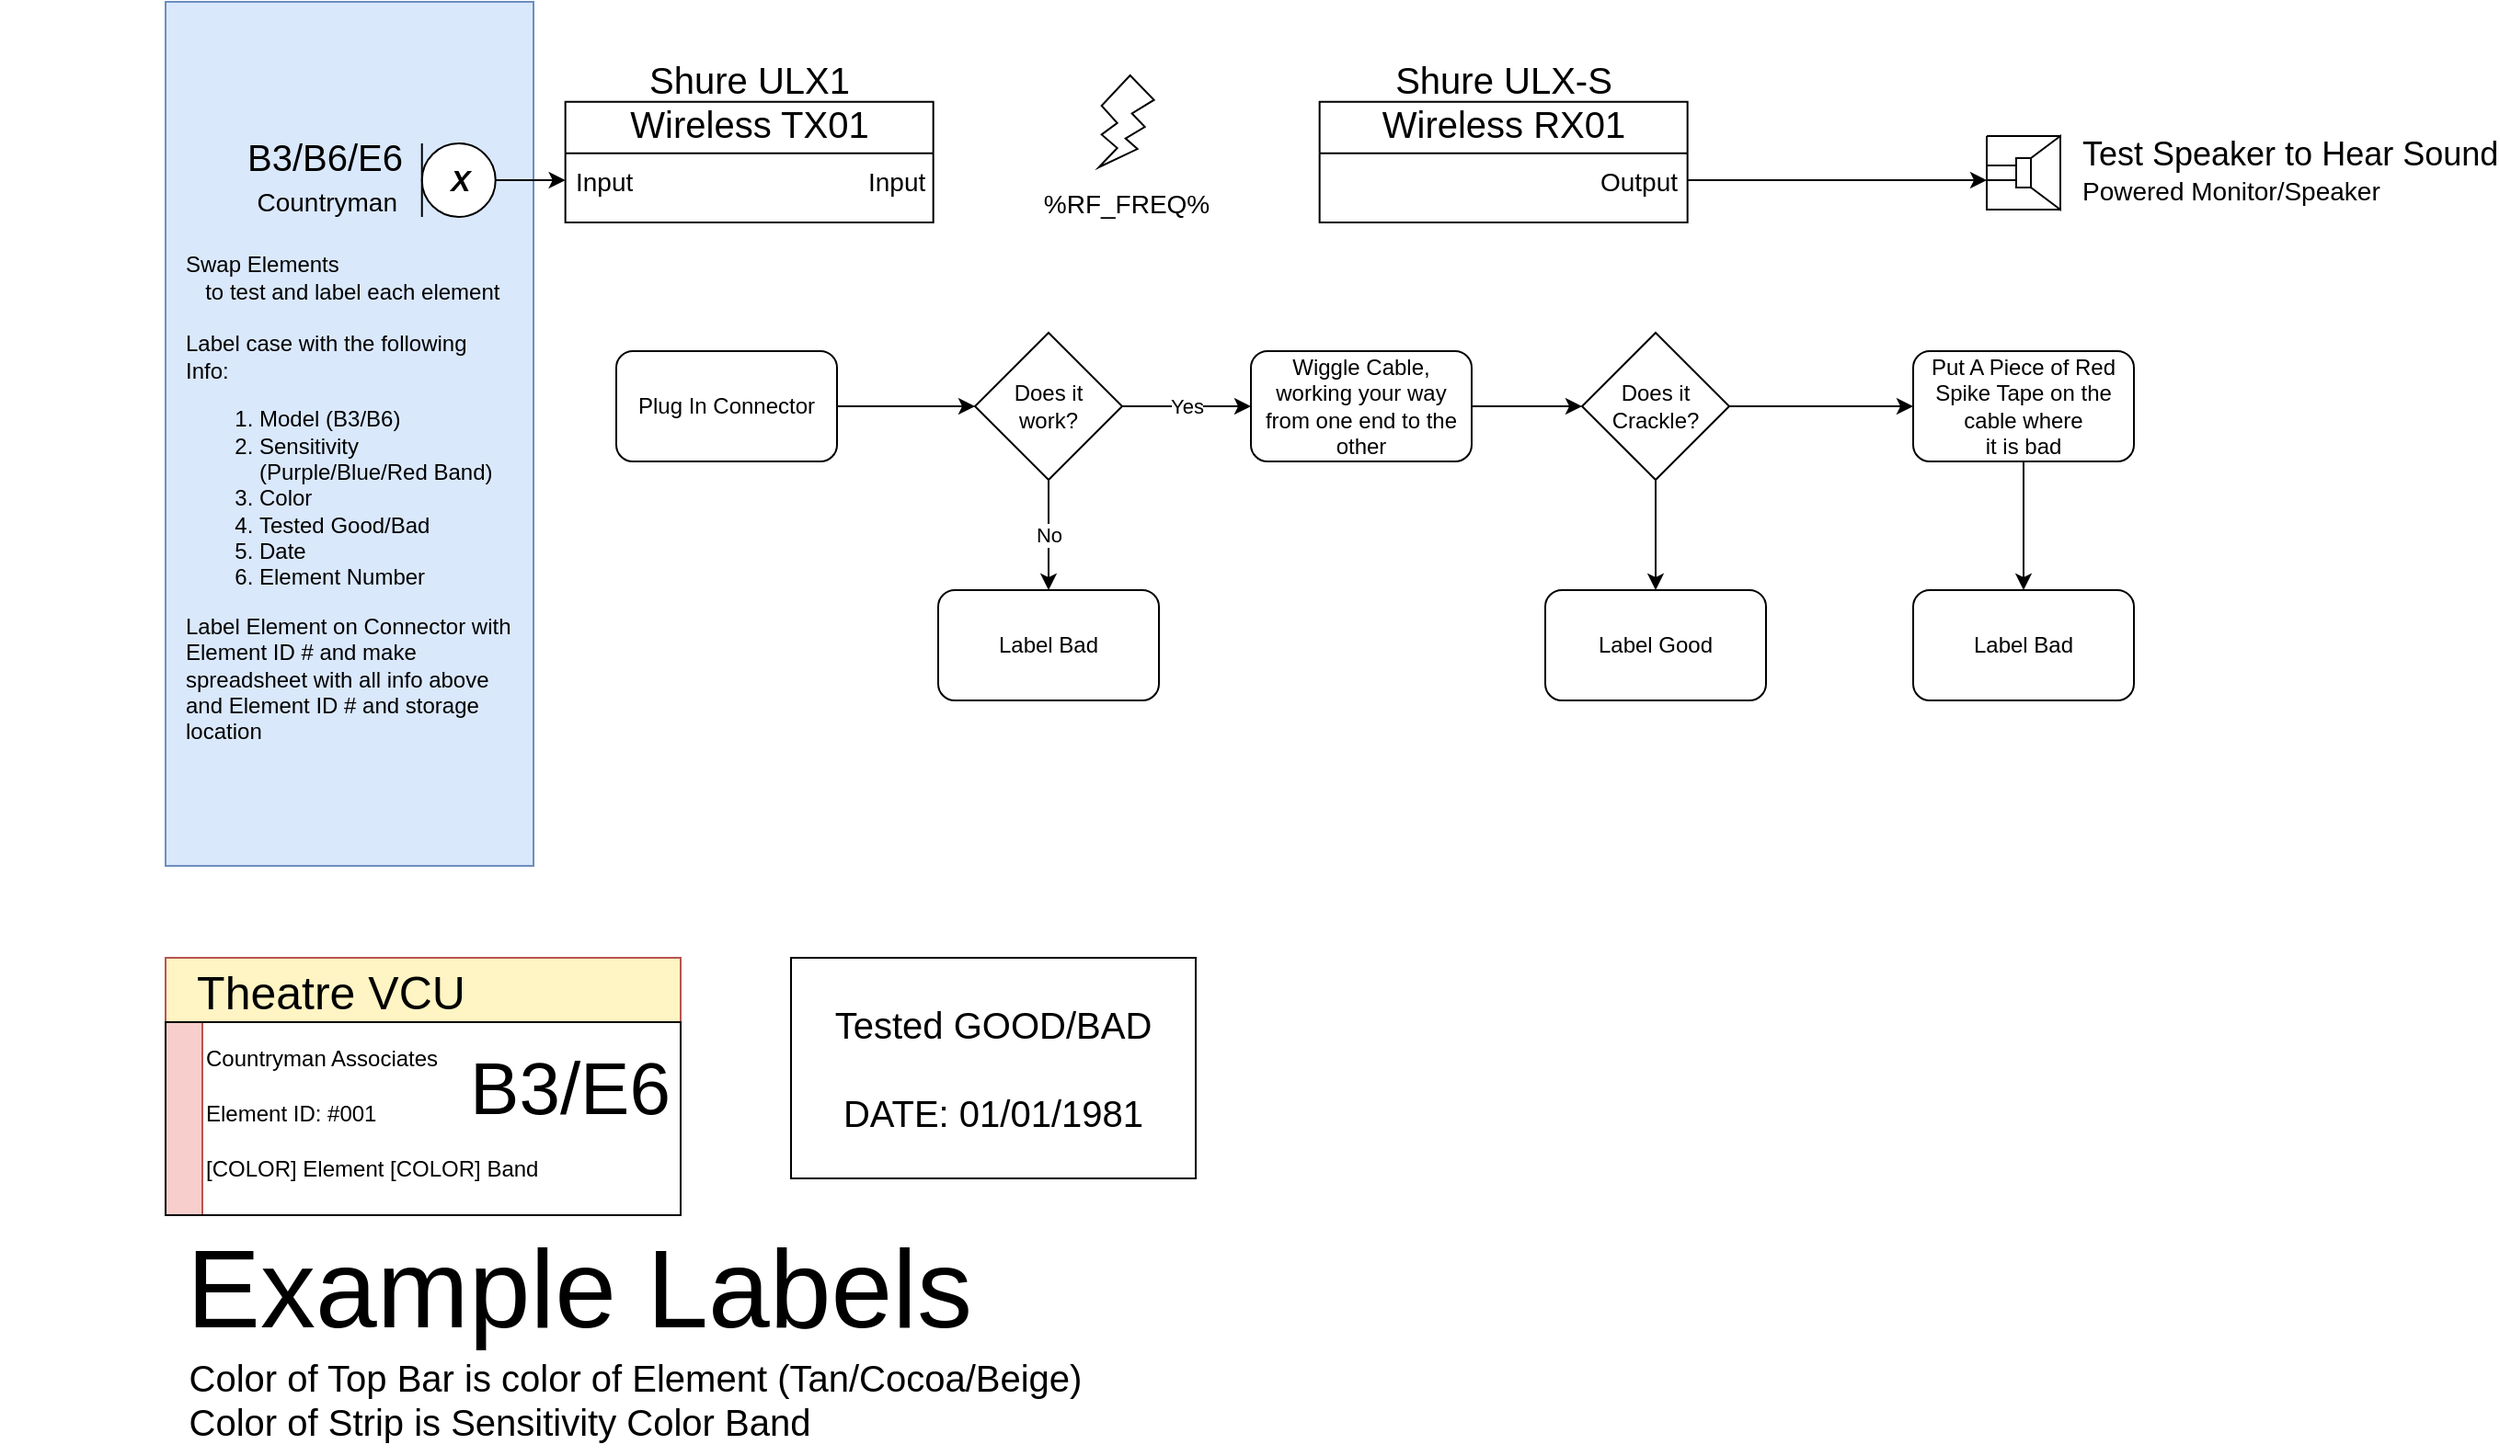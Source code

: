 <mxfile version="20.4.1" type="github">
  <diagram id="FBTlA72vC8UY698nI0QQ" name="Page-1">
    <mxGraphModel dx="1868" dy="599" grid="1" gridSize="10" guides="1" tooltips="1" connect="1" arrows="1" fold="1" page="1" pageScale="1" pageWidth="850" pageHeight="1100" math="0" shadow="0">
      <root>
        <mxCell id="0" />
        <mxCell id="1" parent="0" />
        <mxCell id="Rquj8ajDDeOmUkiDkYnA-19" value="" style="rounded=0;whiteSpace=wrap;html=1;fillColor=#dae8fc;strokeColor=#6c8ebf;" parent="1" vertex="1">
          <mxGeometry x="60" y="200" width="200" height="470" as="geometry" />
        </mxCell>
        <object label="" placeholders="1" MIC_PURPOSE="B3/B6/E6" MIC_MODEL="Countryman" TX_MODEL="Shure ULX1" TX_ID="Wireless TX01" RF_FREQ="" RX_ID="Wireless RX01" RX_MODEL="Shure ULX-S" MIC_ID="X" id="Rquj8ajDDeOmUkiDkYnA-1">
          <mxCell style="group" parent="1" vertex="1" connectable="0">
            <mxGeometry x="-30.0" y="240" width="917.33" height="80" as="geometry" />
          </mxCell>
        </object>
        <mxCell id="Rquj8ajDDeOmUkiDkYnA-2" value="" style="verticalLabelPosition=bottom;verticalAlign=top;html=1;shape=mxgraph.basic.flash;rounded=0;shadow=0;glass=0;comic=0;startSize=28;strokeColor=#000000;fillColor=none;gradientColor=none;fontSize=14;align=left;" parent="Rquj8ajDDeOmUkiDkYnA-1" vertex="1">
          <mxGeometry x="597.33" width="30" height="50" as="geometry" />
        </mxCell>
        <object label="%TX_MODEL%&lt;br&gt;%TX_ID%" placeholders="1" id="Rquj8ajDDeOmUkiDkYnA-3">
          <mxCell style="swimlane;fontSize=20;align=center;startSize=28;fontStyle=0;verticalAlign=bottom;spacingBottom=0;spacing=3;html=1;" parent="Rquj8ajDDeOmUkiDkYnA-1" vertex="1">
            <mxGeometry x="307.33" y="14.34" width="200" height="65.66" as="geometry" />
          </mxCell>
        </object>
        <mxCell id="Rquj8ajDDeOmUkiDkYnA-4" value="Input" style="text;strokeColor=none;fillColor=none;spacingLeft=4;spacingRight=4;overflow=hidden;rotatable=0;points=[[0,0.5],[1,0.5]];portConstraint=west;fontSize=14;align=left;rounded=0;shadow=0;glass=0;comic=0;startSize=28;html=1;" parent="Rquj8ajDDeOmUkiDkYnA-3" vertex="1">
          <mxGeometry y="28.88" width="78.74" height="27.559" as="geometry" />
        </mxCell>
        <mxCell id="Rquj8ajDDeOmUkiDkYnA-5" value="Input" style="text;strokeColor=none;fillColor=none;spacingLeft=4;spacingRight=4;overflow=hidden;rotatable=0;points=[[0,0.5],[1,0.5]];portConstraint=west;fontSize=14;align=left;rounded=0;shadow=0;glass=0;comic=0;startSize=28;html=1;" parent="Rquj8ajDDeOmUkiDkYnA-3" vertex="1">
          <mxGeometry x="158.74" y="28.88" width="78.74" height="27.559" as="geometry" />
        </mxCell>
        <mxCell id="Rquj8ajDDeOmUkiDkYnA-6" style="edgeStyle=orthogonalEdgeStyle;rounded=0;orthogonalLoop=1;jettySize=auto;html=1;entryX=0;entryY=0.5;entryDx=0;entryDy=0;startSize=28;fontSize=14;" parent="Rquj8ajDDeOmUkiDkYnA-1" source="Rquj8ajDDeOmUkiDkYnA-11" target="Rquj8ajDDeOmUkiDkYnA-4" edge="1">
          <mxGeometry relative="1" as="geometry" />
        </mxCell>
        <object label="%RX_MODEL%&lt;br&gt;%RX_ID%" placeholders="1" id="Rquj8ajDDeOmUkiDkYnA-7">
          <mxCell style="swimlane;fontSize=20;align=center;startSize=28;fontStyle=0;verticalAlign=bottom;spacingBottom=0;spacing=3;html=1;" parent="Rquj8ajDDeOmUkiDkYnA-1" vertex="1">
            <mxGeometry x="717.33" y="14.34" width="200" height="65.66" as="geometry" />
          </mxCell>
        </object>
        <mxCell id="Rquj8ajDDeOmUkiDkYnA-8" value="Output&#xa;" style="text;strokeColor=none;fillColor=none;spacingLeft=4;spacingRight=4;overflow=hidden;rotatable=0;points=[[0,0.5],[1,0.5]];portConstraint=east;fontSize=14;align=right;rounded=0;shadow=0;glass=0;comic=0;startSize=28;html=1;" parent="Rquj8ajDDeOmUkiDkYnA-7" vertex="1">
          <mxGeometry x="121.26" y="28.88" width="78.74" height="27.559" as="geometry" />
        </mxCell>
        <mxCell id="Rquj8ajDDeOmUkiDkYnA-9" value="%RF_FREQ%" style="text;html=1;align=center;verticalAlign=middle;resizable=0;points=[];autosize=1;fontSize=14;" parent="Rquj8ajDDeOmUkiDkYnA-1" vertex="1">
          <mxGeometry x="557.33" y="60" width="110" height="20" as="geometry" />
        </mxCell>
        <mxCell id="Rquj8ajDDeOmUkiDkYnA-10" value="" style="verticalLabelPosition=bottom;shadow=0;dashed=0;align=center;fillColor=#ffffff;html=1;verticalAlign=top;strokeWidth=1;shape=mxgraph.electrical.radio.microphone_1;portConstraint=east;" parent="Rquj8ajDDeOmUkiDkYnA-1" vertex="1">
          <mxGeometry x="229.37" y="37" width="40" height="40" as="geometry" />
        </mxCell>
        <object label="%MIC_ID%" placeholders="1" id="Rquj8ajDDeOmUkiDkYnA-11">
          <mxCell style="text;html=1;align=center;verticalAlign=middle;resizable=0;points=[];autosize=1;fontSize=16;fontStyle=3" parent="Rquj8ajDDeOmUkiDkYnA-1" vertex="1">
            <mxGeometry x="230.001" y="47" width="39.37" height="20" as="geometry" />
          </mxCell>
        </object>
        <object label="%MIC_MODEL%" placeholders="1" id="Rquj8ajDDeOmUkiDkYnA-12">
          <mxCell style="text;html=1;align=right;verticalAlign=middle;resizable=0;points=[];autosize=1;fontSize=14;" parent="Rquj8ajDDeOmUkiDkYnA-1" vertex="1">
            <mxGeometry x="19.685" y="58.685" width="196.85" height="20" as="geometry" />
          </mxCell>
        </object>
        <object label="&lt;font style=&quot;font-size: 20px&quot;&gt;%MIC_PURPOSE%&lt;/font&gt;" placeholders="1" id="Rquj8ajDDeOmUkiDkYnA-13">
          <mxCell style="text;html=1;align=right;verticalAlign=middle;resizable=0;points=[];autosize=1;fontSize=18;" parent="Rquj8ajDDeOmUkiDkYnA-1" vertex="1">
            <mxGeometry y="30" width="220" height="30" as="geometry" />
          </mxCell>
        </object>
        <object label="" placeholders="1" SPK_PURPOSE="Test Speaker to Hear Sound" SPK_MODEL="Powered Monitor/Speaker" id="Rquj8ajDDeOmUkiDkYnA-14">
          <mxCell style="group" parent="1" vertex="1" connectable="0">
            <mxGeometry x="1050" y="273" width="230" height="40" as="geometry" />
          </mxCell>
        </object>
        <mxCell id="Rquj8ajDDeOmUkiDkYnA-15" value="" style="pointerEvents=1;verticalLabelPosition=bottom;shadow=0;dashed=0;align=center;fillColor=#ffffff;html=1;verticalAlign=top;strokeWidth=1;shape=stencil(tVbLUsMgFP0atk4KpnsHdeXeNU2oYUIgA7S1fy8FtINaaAuZyea+zj1cyAGAsB7ITAFsiJ5pZwB6BhDuiWJkw60b2sjgnW3jTUEm6j1vctfbKjJS5UPaKDnSA+tNqGFioIoZHz14H2xPJnoBzZN1nj+EOymE5cCk0P/E/+TaboQJE1F6X/les207UWOJOXeg/hlZx2A9PDr79e6e8I6e60xPhG00PRCEN6QbP5TciT7LfSanPUkmxQWT3NMzfb9pP/zDWciNLEbkTFxGLAdcxYDBLEJsFkZEFRDbcsSOS01vLYrPx691VdjNCogpijUOXAXE6qMvX1b1H7O+djTLAt6C53Q6Ka4uI6nUCG+lolcK+ZZx7u/Za66sQtlfQFML9Co/6++8/IAc1oWxu5h/Fzn3Fw==);rounded=0;glass=0;comic=0;startSize=28;fontSize=8;" parent="Rquj8ajDDeOmUkiDkYnA-14" vertex="1">
          <mxGeometry width="40" height="40" as="geometry" />
        </mxCell>
        <object label="&lt;span style=&quot;font-size: 18px&quot;&gt;%SPK_PURPOSE%&lt;/span&gt;" placeholders="1" id="Rquj8ajDDeOmUkiDkYnA-16">
          <mxCell style="text;html=1;align=left;verticalAlign=middle;resizable=0;points=[];autosize=1;fontSize=8;" parent="Rquj8ajDDeOmUkiDkYnA-14" vertex="1">
            <mxGeometry x="50" y="3.553e-15" width="180" height="20" as="geometry" />
          </mxCell>
        </object>
        <object label="%SPK_MODEL%" placeholders="1" id="Rquj8ajDDeOmUkiDkYnA-17">
          <mxCell style="text;html=1;align=left;verticalAlign=middle;resizable=0;points=[];autosize=1;fontSize=14;" parent="Rquj8ajDDeOmUkiDkYnA-14" vertex="1">
            <mxGeometry x="50" y="19.99" width="130" height="20" as="geometry" />
          </mxCell>
        </object>
        <mxCell id="Rquj8ajDDeOmUkiDkYnA-18" style="edgeStyle=orthogonalEdgeStyle;rounded=0;orthogonalLoop=1;jettySize=auto;html=1;exitX=1;exitY=0.5;exitDx=0;exitDy=0;entryX=0;entryY=0.6;entryDx=0;entryDy=0;entryPerimeter=0;" parent="1" source="Rquj8ajDDeOmUkiDkYnA-8" target="Rquj8ajDDeOmUkiDkYnA-15" edge="1">
          <mxGeometry relative="1" as="geometry" />
        </mxCell>
        <mxCell id="Rquj8ajDDeOmUkiDkYnA-20" value="&lt;div align=&quot;left&quot;&gt;Swap Elements&lt;br&gt;&lt;/div&gt;&lt;div&gt;&amp;nbsp;to test and label each element&lt;/div&gt;&lt;div&gt;&lt;br&gt;&lt;/div&gt;&lt;div align=&quot;left&quot;&gt;Label case with the following Info:&lt;/div&gt;&lt;div align=&quot;left&quot;&gt;&lt;ol&gt;&lt;li&gt;Model (B3/B6)&lt;/li&gt;&lt;li&gt;Sensitivity (Purple/Blue/Red Band)&lt;/li&gt;&lt;li&gt;Color&lt;/li&gt;&lt;li&gt;Tested Good/Bad&lt;/li&gt;&lt;li&gt;Date&lt;/li&gt;&lt;li&gt;Element Number&lt;/li&gt;&lt;/ol&gt;&lt;div&gt;Label Element on Connector with&lt;/div&gt;&lt;div&gt;Element ID # and make spreadsheet with all info above and Element ID # and storage location&lt;br&gt;&lt;/div&gt;&lt;/div&gt;" style="text;html=1;strokeColor=none;fillColor=none;align=center;verticalAlign=middle;whiteSpace=wrap;rounded=0;" parent="1" vertex="1">
          <mxGeometry x="70" y="330" width="180" height="280" as="geometry" />
        </mxCell>
        <mxCell id="Rquj8ajDDeOmUkiDkYnA-23" style="edgeStyle=orthogonalEdgeStyle;rounded=0;orthogonalLoop=1;jettySize=auto;html=1;" parent="1" source="Rquj8ajDDeOmUkiDkYnA-21" target="Rquj8ajDDeOmUkiDkYnA-22" edge="1">
          <mxGeometry relative="1" as="geometry" />
        </mxCell>
        <mxCell id="Rquj8ajDDeOmUkiDkYnA-21" value="Plug In Connector" style="rounded=1;whiteSpace=wrap;html=1;" parent="1" vertex="1">
          <mxGeometry x="305" y="390" width="120" height="60" as="geometry" />
        </mxCell>
        <mxCell id="Rquj8ajDDeOmUkiDkYnA-27" value="Yes" style="edgeStyle=orthogonalEdgeStyle;rounded=0;orthogonalLoop=1;jettySize=auto;html=1;entryX=0;entryY=0.5;entryDx=0;entryDy=0;" parent="1" source="Rquj8ajDDeOmUkiDkYnA-22" target="Rquj8ajDDeOmUkiDkYnA-25" edge="1">
          <mxGeometry relative="1" as="geometry" />
        </mxCell>
        <mxCell id="Rquj8ajDDeOmUkiDkYnA-28" value="No" style="edgeStyle=orthogonalEdgeStyle;rounded=0;orthogonalLoop=1;jettySize=auto;html=1;entryX=0.5;entryY=0;entryDx=0;entryDy=0;" parent="1" source="Rquj8ajDDeOmUkiDkYnA-22" target="Rquj8ajDDeOmUkiDkYnA-24" edge="1">
          <mxGeometry relative="1" as="geometry" />
        </mxCell>
        <mxCell id="Rquj8ajDDeOmUkiDkYnA-22" value="&lt;div&gt;Does it&lt;/div&gt;&lt;div&gt;work?&lt;/div&gt;" style="rhombus;whiteSpace=wrap;html=1;" parent="1" vertex="1">
          <mxGeometry x="500" y="380" width="80" height="80" as="geometry" />
        </mxCell>
        <mxCell id="Rquj8ajDDeOmUkiDkYnA-24" value="Label Bad" style="rounded=1;whiteSpace=wrap;html=1;" parent="1" vertex="1">
          <mxGeometry x="480" y="520" width="120" height="60" as="geometry" />
        </mxCell>
        <mxCell id="Rquj8ajDDeOmUkiDkYnA-29" style="edgeStyle=orthogonalEdgeStyle;rounded=0;orthogonalLoop=1;jettySize=auto;html=1;entryX=0;entryY=0.5;entryDx=0;entryDy=0;" parent="1" source="Rquj8ajDDeOmUkiDkYnA-25" target="Rquj8ajDDeOmUkiDkYnA-26" edge="1">
          <mxGeometry relative="1" as="geometry" />
        </mxCell>
        <mxCell id="Rquj8ajDDeOmUkiDkYnA-25" value="Wiggle Cable, working your way from one end to the other" style="rounded=1;whiteSpace=wrap;html=1;" parent="1" vertex="1">
          <mxGeometry x="650" y="390" width="120" height="60" as="geometry" />
        </mxCell>
        <mxCell id="Rquj8ajDDeOmUkiDkYnA-31" style="edgeStyle=orthogonalEdgeStyle;rounded=0;orthogonalLoop=1;jettySize=auto;html=1;" parent="1" source="Rquj8ajDDeOmUkiDkYnA-26" target="Rquj8ajDDeOmUkiDkYnA-30" edge="1">
          <mxGeometry relative="1" as="geometry" />
        </mxCell>
        <mxCell id="Rquj8ajDDeOmUkiDkYnA-33" style="edgeStyle=orthogonalEdgeStyle;rounded=0;orthogonalLoop=1;jettySize=auto;html=1;entryX=0;entryY=0.5;entryDx=0;entryDy=0;" parent="1" source="Rquj8ajDDeOmUkiDkYnA-26" target="Rquj8ajDDeOmUkiDkYnA-32" edge="1">
          <mxGeometry relative="1" as="geometry" />
        </mxCell>
        <mxCell id="Rquj8ajDDeOmUkiDkYnA-26" value="Does it Crackle?" style="rhombus;whiteSpace=wrap;html=1;" parent="1" vertex="1">
          <mxGeometry x="830" y="380" width="80" height="80" as="geometry" />
        </mxCell>
        <mxCell id="Rquj8ajDDeOmUkiDkYnA-30" value="Label Good" style="rounded=1;whiteSpace=wrap;html=1;" parent="1" vertex="1">
          <mxGeometry x="810" y="520" width="120" height="60" as="geometry" />
        </mxCell>
        <mxCell id="Rquj8ajDDeOmUkiDkYnA-35" style="edgeStyle=orthogonalEdgeStyle;rounded=0;orthogonalLoop=1;jettySize=auto;html=1;entryX=0.5;entryY=0;entryDx=0;entryDy=0;" parent="1" source="Rquj8ajDDeOmUkiDkYnA-32" target="Rquj8ajDDeOmUkiDkYnA-34" edge="1">
          <mxGeometry relative="1" as="geometry" />
        </mxCell>
        <mxCell id="Rquj8ajDDeOmUkiDkYnA-32" value="&lt;div&gt;Put A Piece of Red Spike Tape on the cable where&lt;/div&gt;&lt;div&gt;it is bad&lt;br&gt;&lt;/div&gt;" style="rounded=1;whiteSpace=wrap;html=1;" parent="1" vertex="1">
          <mxGeometry x="1010" y="390" width="120" height="60" as="geometry" />
        </mxCell>
        <mxCell id="Rquj8ajDDeOmUkiDkYnA-34" value="Label Bad" style="rounded=1;whiteSpace=wrap;html=1;" parent="1" vertex="1">
          <mxGeometry x="1010" y="520" width="120" height="60" as="geometry" />
        </mxCell>
        <mxCell id="Rquj8ajDDeOmUkiDkYnA-44" value="" style="group" parent="1" vertex="1" connectable="0">
          <mxGeometry x="60" y="720" width="280" height="140" as="geometry" />
        </mxCell>
        <mxCell id="Rquj8ajDDeOmUkiDkYnA-37" value="" style="rounded=0;whiteSpace=wrap;html=1;" parent="Rquj8ajDDeOmUkiDkYnA-44" vertex="1">
          <mxGeometry width="280" height="140" as="geometry" />
        </mxCell>
        <mxCell id="3Zzp8ogsjRMphogeBh2j-7" value="" style="rounded=0;whiteSpace=wrap;html=1;fontSize=20;fillColor=#f8cecc;strokeColor=#b85450;" parent="Rquj8ajDDeOmUkiDkYnA-44" vertex="1">
          <mxGeometry width="20" height="140" as="geometry" />
        </mxCell>
        <mxCell id="Rquj8ajDDeOmUkiDkYnA-38" value="" style="endArrow=none;html=1;rounded=0;exitX=0;exitY=0.25;exitDx=0;exitDy=0;entryX=1;entryY=0.25;entryDx=0;entryDy=0;" parent="Rquj8ajDDeOmUkiDkYnA-44" source="Rquj8ajDDeOmUkiDkYnA-37" target="Rquj8ajDDeOmUkiDkYnA-37" edge="1">
          <mxGeometry width="50" height="50" relative="1" as="geometry">
            <mxPoint x="480" y="20" as="sourcePoint" />
            <mxPoint x="530" y="-30" as="targetPoint" />
          </mxGeometry>
        </mxCell>
        <mxCell id="3Zzp8ogsjRMphogeBh2j-4" value="" style="rounded=0;whiteSpace=wrap;html=1;fontSize=60;fillColor=#FFF4C3;strokeColor=#b85450;" parent="Rquj8ajDDeOmUkiDkYnA-44" vertex="1">
          <mxGeometry width="280" height="35" as="geometry" />
        </mxCell>
        <mxCell id="Rquj8ajDDeOmUkiDkYnA-39" value="Theatre VCU" style="text;html=1;strokeColor=none;fillColor=none;align=center;verticalAlign=middle;whiteSpace=wrap;rounded=0;fontSize=25;" parent="Rquj8ajDDeOmUkiDkYnA-44" vertex="1">
          <mxGeometry width="180" height="35" as="geometry" />
        </mxCell>
        <mxCell id="3Zzp8ogsjRMphogeBh2j-3" value="" style="rounded=0;whiteSpace=wrap;html=1;fontSize=60;fillColor=none;" parent="Rquj8ajDDeOmUkiDkYnA-44" vertex="1">
          <mxGeometry y="35" width="280" height="105" as="geometry" />
        </mxCell>
        <mxCell id="Rquj8ajDDeOmUkiDkYnA-40" value="&lt;div align=&quot;left&quot;&gt;Countryman Associates&lt;br&gt;&lt;/div&gt;" style="text;html=1;strokeColor=none;fillColor=none;align=left;verticalAlign=middle;whiteSpace=wrap;rounded=0;" parent="Rquj8ajDDeOmUkiDkYnA-44" vertex="1">
          <mxGeometry x="20" y="40" width="190" height="30" as="geometry" />
        </mxCell>
        <mxCell id="Rquj8ajDDeOmUkiDkYnA-41" value="Element ID: #001" style="text;html=1;strokeColor=none;fillColor=none;align=left;verticalAlign=middle;whiteSpace=wrap;rounded=0;" parent="Rquj8ajDDeOmUkiDkYnA-44" vertex="1">
          <mxGeometry x="20" y="70" width="190" height="30" as="geometry" />
        </mxCell>
        <mxCell id="Rquj8ajDDeOmUkiDkYnA-42" value="[COLOR] Element [COLOR] Band" style="text;html=1;strokeColor=none;fillColor=none;align=left;verticalAlign=middle;whiteSpace=wrap;rounded=0;" parent="Rquj8ajDDeOmUkiDkYnA-44" vertex="1">
          <mxGeometry x="20" y="100" width="190" height="30" as="geometry" />
        </mxCell>
        <mxCell id="Rquj8ajDDeOmUkiDkYnA-45" value="B3/E6" style="text;html=1;strokeColor=none;fillColor=none;align=center;verticalAlign=middle;whiteSpace=wrap;rounded=0;fontSize=40;" parent="Rquj8ajDDeOmUkiDkYnA-44" vertex="1">
          <mxGeometry x="170" y="40" width="100" height="60" as="geometry" />
        </mxCell>
        <mxCell id="Rquj8ajDDeOmUkiDkYnA-46" value="" style="rounded=0;whiteSpace=wrap;html=1;fontSize=40;" parent="1" vertex="1">
          <mxGeometry x="400" y="720" width="220" height="120" as="geometry" />
        </mxCell>
        <mxCell id="Rquj8ajDDeOmUkiDkYnA-47" value="&lt;div&gt;Tested GOOD/BAD&lt;/div&gt;&lt;div&gt;&lt;br&gt;&lt;/div&gt;&lt;div&gt;DATE: 01/01/1981&lt;br&gt;&lt;/div&gt;" style="text;html=1;strokeColor=none;fillColor=none;align=center;verticalAlign=middle;whiteSpace=wrap;rounded=0;fontSize=20;" parent="1" vertex="1">
          <mxGeometry x="410" y="730" width="200" height="100" as="geometry" />
        </mxCell>
        <mxCell id="3Zzp8ogsjRMphogeBh2j-1" value="Example Labels" style="text;html=1;strokeColor=none;fillColor=none;align=center;verticalAlign=middle;whiteSpace=wrap;rounded=0;fontSize=60;" parent="1" vertex="1">
          <mxGeometry x="60" y="870" width="450" height="60" as="geometry" />
        </mxCell>
        <mxCell id="3Zzp8ogsjRMphogeBh2j-6" value="&lt;div&gt;Color of Top Bar is color of Element (Tan/Cocoa/Beige)&lt;/div&gt;&lt;div align=&quot;left&quot;&gt;Color of Strip is Sensitivity Color Band&lt;br&gt;&lt;/div&gt;" style="text;html=1;align=center;verticalAlign=middle;resizable=0;points=[];autosize=1;strokeColor=none;fillColor=none;fontSize=20;" parent="1" vertex="1">
          <mxGeometry x="60" y="930" width="510" height="60" as="geometry" />
        </mxCell>
      </root>
    </mxGraphModel>
  </diagram>
</mxfile>
